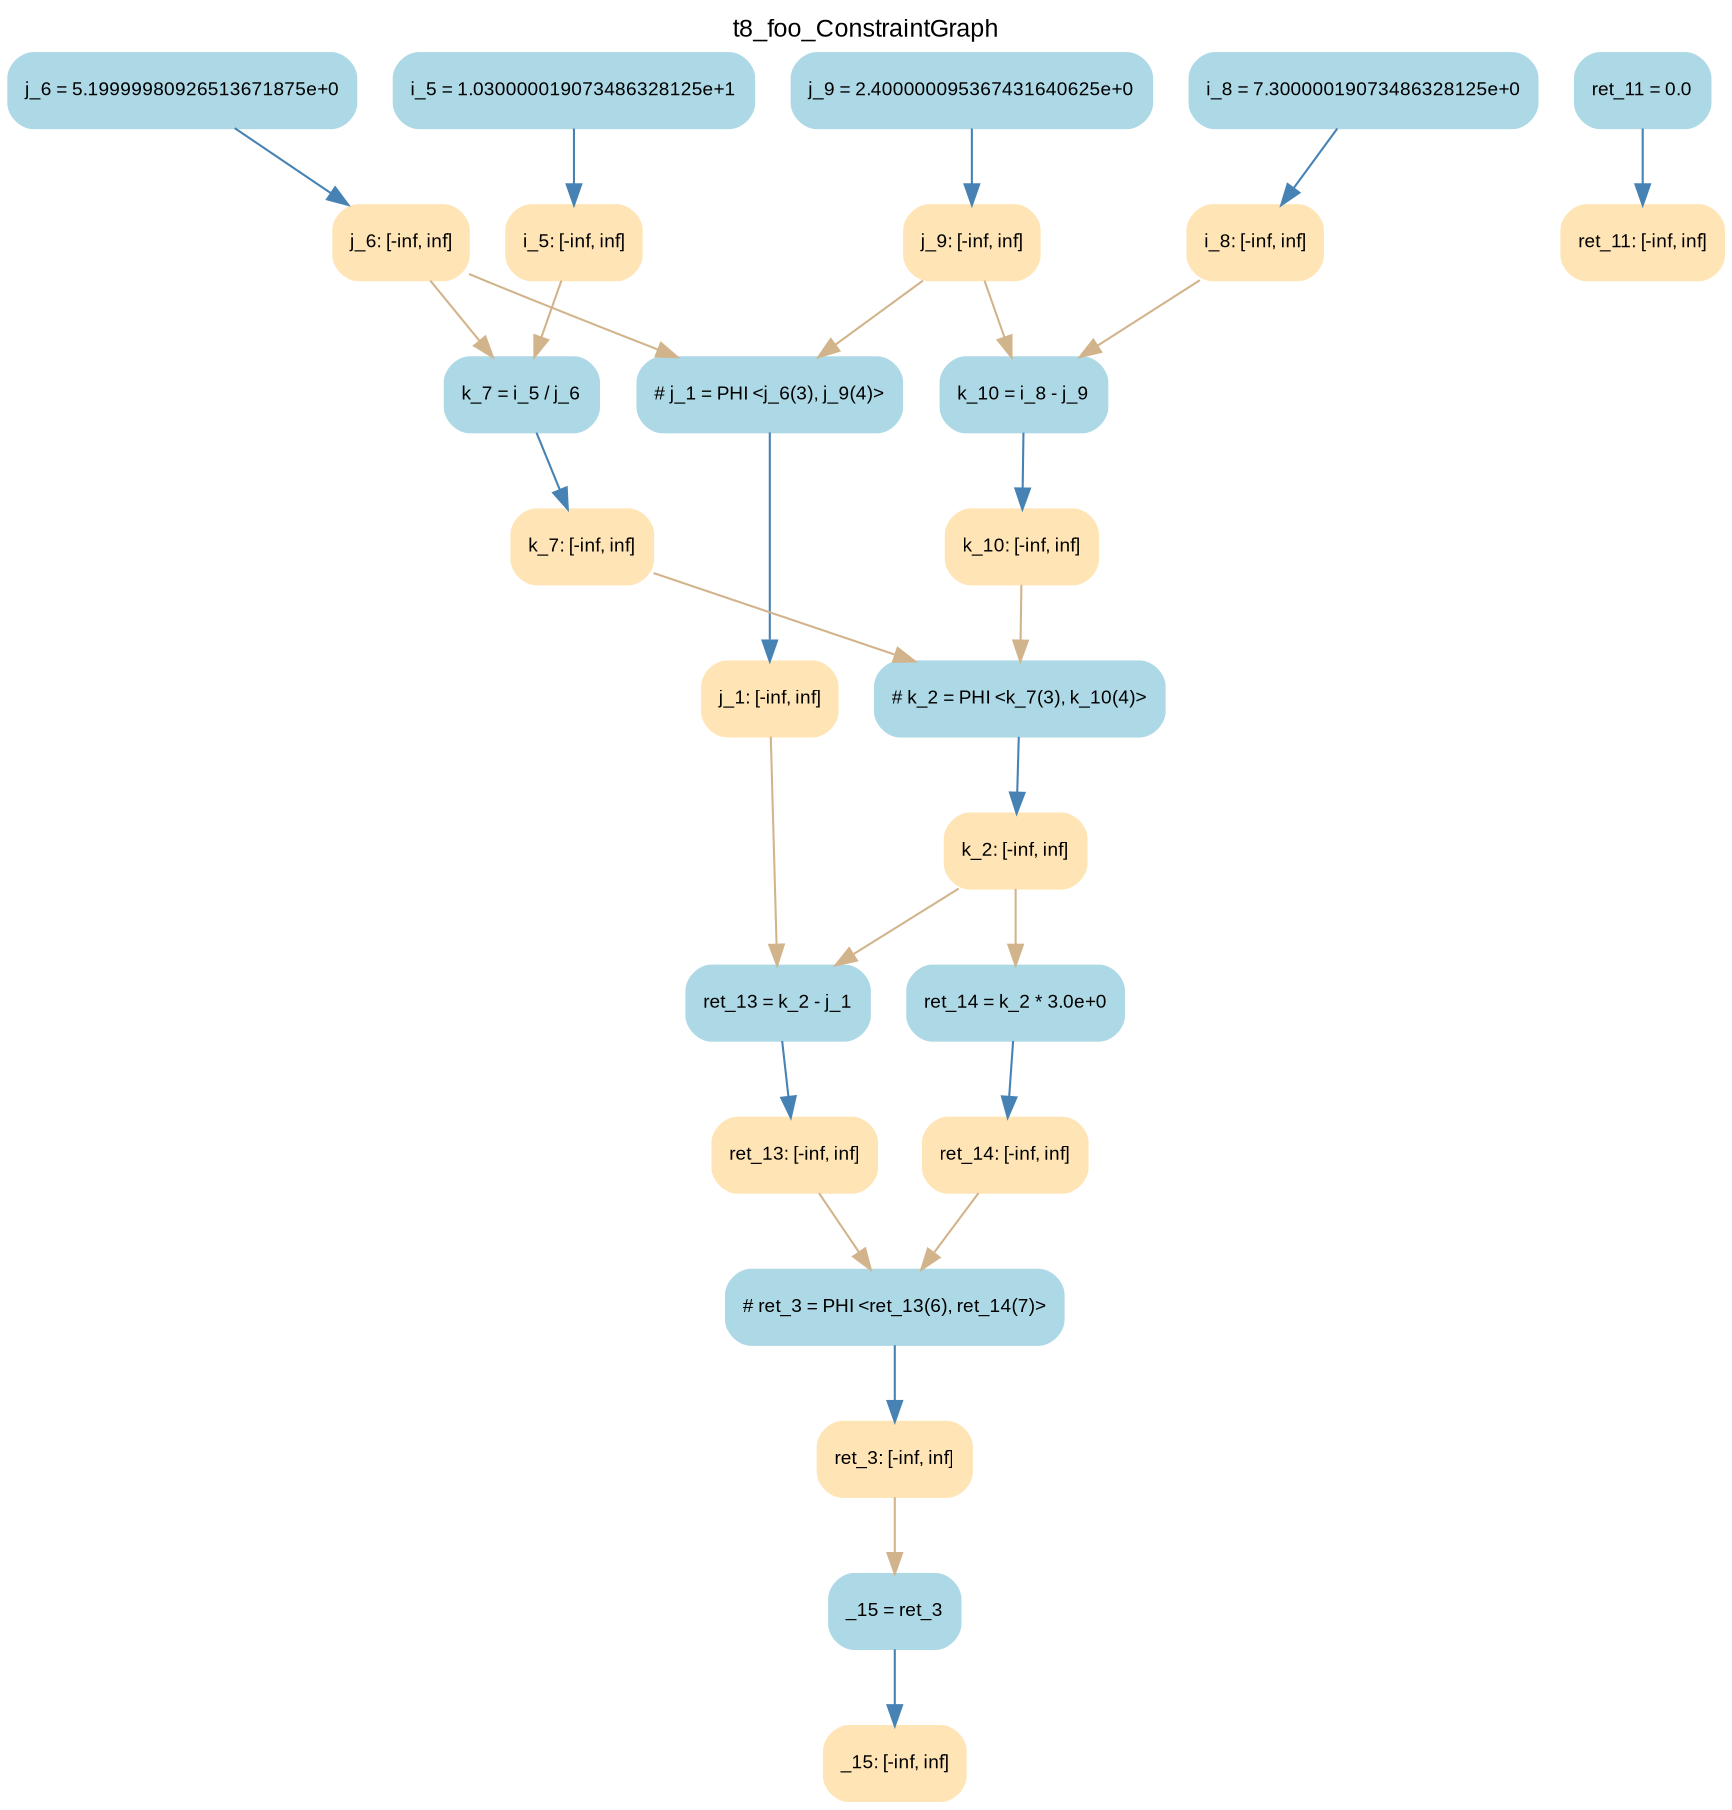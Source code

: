 digraph t8_foo_ConstraintGraph { 
	label=t8_foo_ConstraintGraph
	center=true
	labelloc=top
	fontname=Arial
	fontsize=12
	edge[fontname=Arial, fontsize=10]
	node[fontname=Arial, fontsize=9]

		Node_0 -> Node_1 [color=steelblue]
		Node_2 -> Node_3 [color=steelblue]
		Node_4 -> Node_5 [color=steelblue]
		Node_6 -> Node_7 [color=steelblue]
		Node_8 -> Node_9 [color=steelblue]
		Node_10 -> Node_11 [color=steelblue]
		Node_12 -> Node_13 [color=steelblue]
		Node_14 -> Node_15 [color=steelblue]
		Node_16 -> Node_17 [color=steelblue]
		Node_18 -> Node_19 [color=steelblue]
		Node_20 -> Node_21 [color=steelblue]
		Node_22 -> Node_23 [color=steelblue]
		Node_24 -> Node_25 [color=steelblue]
		Node_9 -> Node_18 [color=tan]
		Node_11 -> Node_0 [color=tan]
		Node_11 -> Node_14 [color=tan]
		Node_21 -> Node_4 [color=tan]
		Node_5 -> Node_6 [color=tan]
		Node_19 -> Node_20 [color=tan]
		Node_19 -> Node_22 [color=tan]
		Node_13 -> Node_14 [color=tan]
		Node_17 -> Node_0 [color=tan]
		Node_17 -> Node_8 [color=tan]
		Node_1 -> Node_20 [color=tan]
		Node_15 -> Node_18 [color=tan]
		Node_25 -> Node_8 [color=tan]
		Node_23 -> Node_4 [color=tan]

	Node_0 [fillcolor=lightblue, color=lightblue, shape=Mrecord, style=filled, label="{ # j_1 = PHI \<j_6(3), j_9(4)\> }"]
	Node_2 [fillcolor=lightblue, color=lightblue, shape=Mrecord, style=filled, label="{ ret_11 = 0.0 }"]
	Node_4 [fillcolor=lightblue, color=lightblue, shape=Mrecord, style=filled, label="{ # ret_3 = PHI \<ret_13(6), ret_14(7)\> }"]
	Node_6 [fillcolor=lightblue, color=lightblue, shape=Mrecord, style=filled, label="{ _15 = ret_3 }"]
	Node_8 [fillcolor=lightblue, color=lightblue, shape=Mrecord, style=filled, label="{ k_7 = i_5 / j_6 }"]
	Node_10 [fillcolor=lightblue, color=lightblue, shape=Mrecord, style=filled, label="{ j_9 = 2.400000095367431640625e+0 }"]
	Node_12 [fillcolor=lightblue, color=lightblue, shape=Mrecord, style=filled, label="{ i_8 = 7.30000019073486328125e+0 }"]
	Node_14 [fillcolor=lightblue, color=lightblue, shape=Mrecord, style=filled, label="{ k_10 = i_8 - j_9 }"]
	Node_16 [fillcolor=lightblue, color=lightblue, shape=Mrecord, style=filled, label="{ j_6 = 5.19999980926513671875e+0 }"]
	Node_18 [fillcolor=lightblue, color=lightblue, shape=Mrecord, style=filled, label="{ # k_2 = PHI \<k_7(3), k_10(4)\> }"]
	Node_20 [fillcolor=lightblue, color=lightblue, shape=Mrecord, style=filled, label="{ ret_13 = k_2 - j_1 }"]
	Node_22 [fillcolor=lightblue, color=lightblue, shape=Mrecord, style=filled, label="{ ret_14 = k_2 * 3.0e+0 }"]
	Node_24 [fillcolor=lightblue, color=lightblue, shape=Mrecord, style=filled, label="{ i_5 = 1.030000019073486328125e+1 }"]
	Node_9 [fillcolor=moccasin, color=moccasin, shape=Mrecord, style=filled, label="{ k_7: \[-inf, inf\] }"]
	Node_7 [fillcolor=moccasin, color=moccasin, shape=Mrecord, style=filled, label="{ _15: \[-inf, inf\] }"]
	Node_11 [fillcolor=moccasin, color=moccasin, shape=Mrecord, style=filled, label="{ j_9: \[-inf, inf\] }"]
	Node_21 [fillcolor=moccasin, color=moccasin, shape=Mrecord, style=filled, label="{ ret_13: \[-inf, inf\] }"]
	Node_3 [fillcolor=moccasin, color=moccasin, shape=Mrecord, style=filled, label="{ ret_11: \[-inf, inf\] }"]
	Node_5 [fillcolor=moccasin, color=moccasin, shape=Mrecord, style=filled, label="{ ret_3: \[-inf, inf\] }"]
	Node_19 [fillcolor=moccasin, color=moccasin, shape=Mrecord, style=filled, label="{ k_2: \[-inf, inf\] }"]
	Node_13 [fillcolor=moccasin, color=moccasin, shape=Mrecord, style=filled, label="{ i_8: \[-inf, inf\] }"]
	Node_17 [fillcolor=moccasin, color=moccasin, shape=Mrecord, style=filled, label="{ j_6: \[-inf, inf\] }"]
	Node_1 [fillcolor=moccasin, color=moccasin, shape=Mrecord, style=filled, label="{ j_1: \[-inf, inf\] }"]
	Node_15 [fillcolor=moccasin, color=moccasin, shape=Mrecord, style=filled, label="{ k_10: \[-inf, inf\] }"]
	Node_25 [fillcolor=moccasin, color=moccasin, shape=Mrecord, style=filled, label="{ i_5: \[-inf, inf\] }"]
	Node_23 [fillcolor=moccasin, color=moccasin, shape=Mrecord, style=filled, label="{ ret_14: \[-inf, inf\] }"]
}
